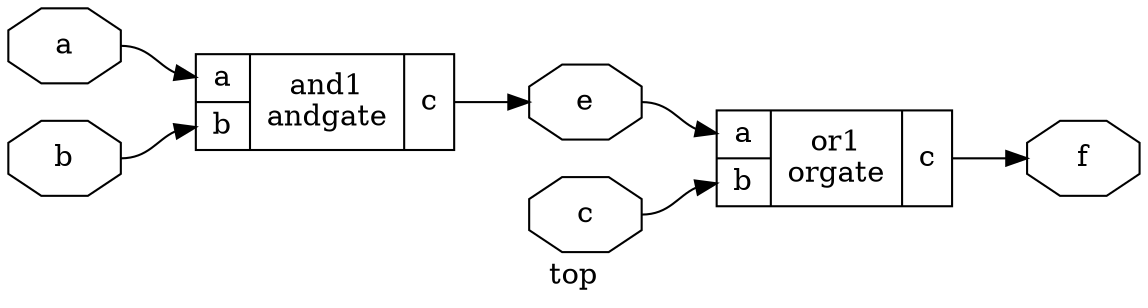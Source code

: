 digraph "top" {
label="top";
rankdir="LR";
remincross=true;
n2 [ shape=octagon, label="f", color="black", fontcolor="black" ];
n3 [ shape=octagon, label="e", color="black", fontcolor="black" ];
n4 [ shape=octagon, label="c", color="black", fontcolor="black" ];
n5 [ shape=octagon, label="b", color="black", fontcolor="black" ];
n6 [ shape=octagon, label="a", color="black", fontcolor="black" ];
c7 [ shape=record, label="{{<p6> a|<p5> b}|or1\norgate|{<p4> c}}" ];
c8 [ shape=record, label="{{<p6> a|<p5> b}|and1\nandgate|{<p4> c}}" ];
c7:p4:e -> n2:w [color="black", label=""];
c8:p4:e -> n3:w [color="black", label=""];
n3:e -> c7:p6:w [color="black", label=""];
n4:e -> c7:p5:w [color="black", label=""];
n5:e -> c8:p5:w [color="black", label=""];
n6:e -> c8:p6:w [color="black", label=""];
}
digraph "andgate" {
label="andgate";
rankdir="LR";
remincross=true;
n3 [ shape=octagon, label="c", color="black", fontcolor="black" ];
n4 [ shape=octagon, label="b", color="black", fontcolor="black" ];
n5 [ shape=octagon, label="a", color="black", fontcolor="black" ];
c9 [ shape=record, label="{{<p6> A|<p7> B}|$2\n$and|{<p8> Y}}" ];
x0 [shape=box, style=rounded, label="BUF"];
c9:p8:e -> x0:w:w [color="black", label=""];
x0:e:e -> n3:w [color="black", label=""];
n4:e -> c9:p7:w [color="black", label=""];
n5:e -> c9:p6:w [color="black", label=""];
}
digraph "orgate" {
label="orgate";
rankdir="LR";
remincross=true;
n3 [ shape=octagon, label="c", color="black", fontcolor="black" ];
n4 [ shape=octagon, label="b", color="black", fontcolor="black" ];
n5 [ shape=octagon, label="a", color="black", fontcolor="black" ];
c9 [ shape=record, label="{{<p6> A|<p7> B}|$1\n$or|{<p8> Y}}" ];
x0 [shape=box, style=rounded, label="BUF"];
c9:p8:e -> x0:w:w [color="black", label=""];
x0:e:e -> n3:w [color="black", label=""];
n4:e -> c9:p7:w [color="black", label=""];
n5:e -> c9:p6:w [color="black", label=""];
}
